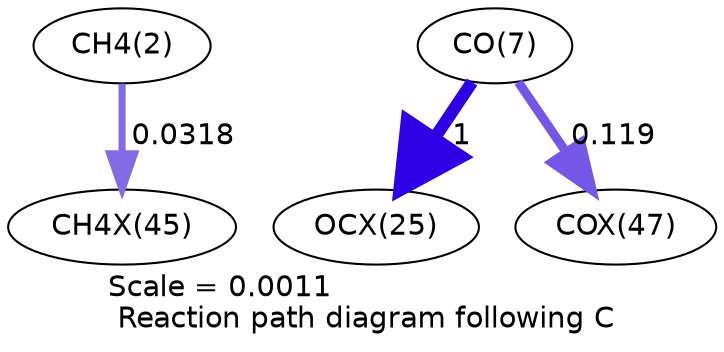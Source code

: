 digraph reaction_paths {
center=1;
s4 -> s33[fontname="Helvetica", penwidth=3.4, arrowsize=1.7, color="0.7, 0.532, 0.9"
, label=" 0.0318"];
s9 -> s29[fontname="Helvetica", penwidth=6, arrowsize=3, color="0.7, 1.5, 0.9"
, label=" 1"];
s9 -> s35[fontname="Helvetica", penwidth=4.39, arrowsize=2.2, color="0.7, 0.619, 0.9"
, label=" 0.119"];
s4 [ fontname="Helvetica", label="CH4(2)"];
s9 [ fontname="Helvetica", label="CO(7)"];
s29 [ fontname="Helvetica", label="OCX(25)"];
s33 [ fontname="Helvetica", label="CH4X(45)"];
s35 [ fontname="Helvetica", label="COX(47)"];
 label = "Scale = 0.0011\l Reaction path diagram following C";
 fontname = "Helvetica";
}
